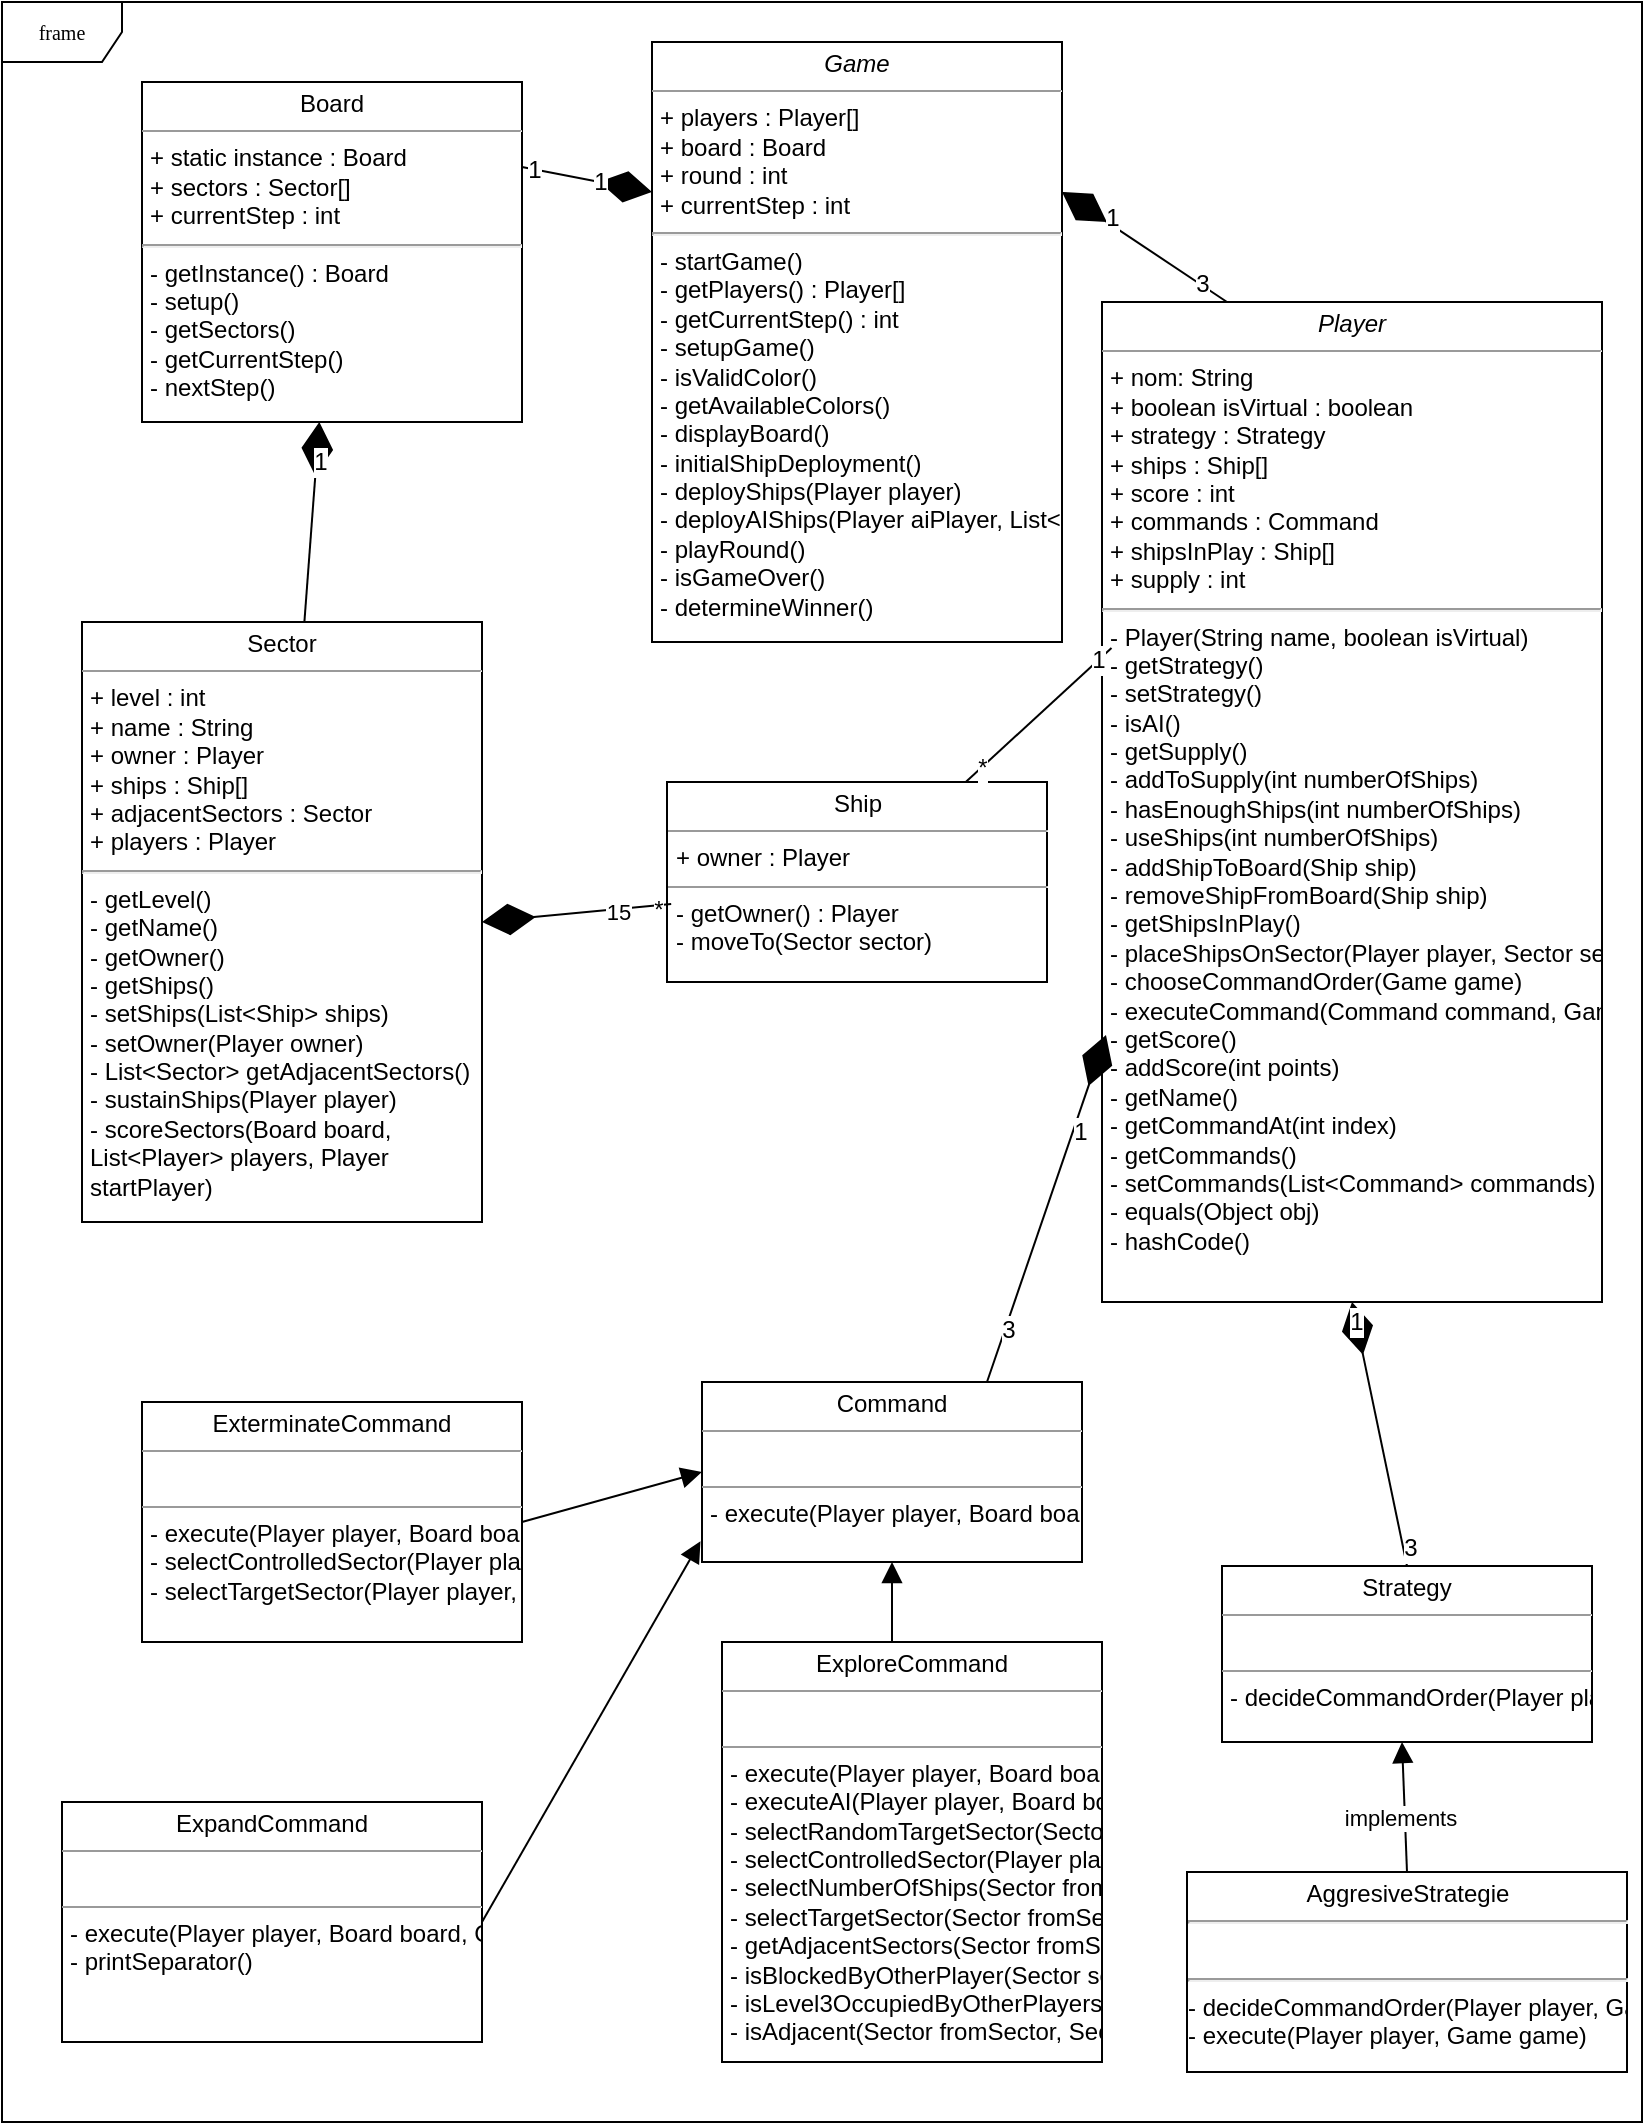 <mxfile version="24.9.0">
  <diagram name="Page-1" id="c4acf3e9-155e-7222-9cf6-157b1a14988f">
    <mxGraphModel dx="1272" dy="969" grid="1" gridSize="10" guides="1" tooltips="1" connect="1" arrows="1" fold="1" page="1" pageScale="1" pageWidth="850" pageHeight="1100" background="none" math="0" shadow="0">
      <root>
        <mxCell id="0" />
        <mxCell id="1" parent="0" />
        <mxCell id="17acba5748e5396b-1" value="frame" style="shape=umlFrame;whiteSpace=wrap;html=1;rounded=0;shadow=0;comic=0;labelBackgroundColor=none;strokeWidth=1;fontFamily=Verdana;fontSize=10;align=center;movable=0;resizable=0;rotatable=0;deletable=0;editable=0;locked=1;connectable=0;" parent="1" vertex="1">
          <mxGeometry x="20" y="20" width="820" height="1060" as="geometry" />
        </mxCell>
        <mxCell id="5d2195bd80daf111-10" value="&lt;p style=&quot;margin:0px;margin-top:4px;text-align:center;&quot;&gt;&lt;span style=&quot;caret-color: rgb(0, 0, 0); text-align: start; text-wrap: wrap; text-size-adjust: auto;&quot; id=&quot;docs-internal-guid-2ee5d506-7fff-8867-afa0-fd2d16b8a3a7&quot;&gt;&lt;span style=&quot;background-color: transparent; font-variant-east-asian: normal; font-variant-position: normal; vertical-align: baseline; white-space-collapse: preserve;&quot;&gt;&lt;font style=&quot;font-size: 12px;&quot;&gt;Ship&lt;/font&gt;&lt;/span&gt;&lt;/span&gt;&lt;br&gt;&lt;/p&gt;&lt;hr size=&quot;1&quot;&gt;&lt;p style=&quot;margin:0px;margin-left:4px;&quot;&gt;&lt;font style=&quot;font-size: 12px;&quot;&gt;+&amp;nbsp;&lt;/font&gt;&lt;span style=&quot;background-color: initial;&quot;&gt;owner : Player&lt;/span&gt;&lt;/p&gt;&lt;hr size=&quot;1&quot;&gt;&lt;p style=&quot;margin:0px;margin-left:4px;&quot;&gt;&lt;font style=&quot;font-size: 12px;&quot;&gt;-&amp;nbsp;&lt;/font&gt;&lt;span style=&quot;background-color: initial; white-space: pre-wrap;&quot;&gt;&lt;font face=&quot;Arial, sans-serif&quot;&gt;getOwner() : Player&lt;/font&gt;&lt;/span&gt;&lt;/p&gt;&lt;p style=&quot;margin:0px;margin-left:4px;&quot;&gt;&lt;span style=&quot;background-color: initial;&quot;&gt;-&amp;nbsp;&lt;/span&gt;&lt;span style=&quot;background-color: initial; white-space: pre-wrap;&quot;&gt;&lt;font face=&quot;Arial, sans-serif&quot;&gt;moveTo(Sector sector)&lt;/font&gt;&lt;/span&gt;&lt;/p&gt;" style="verticalAlign=top;align=left;overflow=fill;fontSize=12;fontFamily=Helvetica;html=1;rounded=0;shadow=0;comic=0;labelBackgroundColor=none;strokeWidth=1" parent="1" vertex="1">
          <mxGeometry x="352.5" y="410" width="190" height="100" as="geometry" />
        </mxCell>
        <mxCell id="5d2195bd80daf111-15" value="&lt;p style=&quot;margin:0px;margin-top:4px;text-align:center;&quot;&gt;&lt;span style=&quot;caret-color: rgb(0, 0, 0); text-align: start; text-wrap: wrap; text-size-adjust: auto;&quot; id=&quot;docs-internal-guid-b3213f9f-7fff-8f5c-c253-338bc10951cc&quot;&gt;&lt;span style=&quot;font-family: Arial, sans-serif; background-color: transparent; font-variant-east-asian: normal; font-variant-position: normal; vertical-align: baseline; white-space-collapse: preserve;&quot;&gt;Board&lt;/span&gt;&lt;/span&gt;&lt;br&gt;&lt;/p&gt;&lt;hr size=&quot;1&quot;&gt;&lt;p style=&quot;margin:0px;margin-left:4px;&quot;&gt;+ static&lt;span style=&quot;background-color: initial;&quot;&gt;&amp;nbsp;instance :&amp;nbsp;&lt;/span&gt;&lt;span style=&quot;background-color: initial;&quot;&gt;Board&lt;/span&gt;&lt;/p&gt;&lt;p style=&quot;margin:0px;margin-left:4px;&quot;&gt;+ sectors :&amp;nbsp;&lt;span style=&quot;background-color: initial;&quot;&gt;Sector[]&lt;/span&gt;&lt;/p&gt;&lt;p style=&quot;margin:0px;margin-left:4px;&quot;&gt;&lt;span style=&quot;background-color: initial;&quot;&gt;+ currentStep : int&lt;/span&gt;&lt;/p&gt;&lt;hr&gt;&lt;p style=&quot;margin:0px;margin-left:4px;&quot;&gt;&lt;span style=&quot;background-color: initial;&quot;&gt;-&amp;nbsp;getInstance() : Board&lt;/span&gt;&lt;/p&gt;&lt;p style=&quot;margin:0px;margin-left:4px;&quot;&gt;-&amp;nbsp;setup()&lt;/p&gt;&lt;p style=&quot;margin:0px;margin-left:4px;&quot;&gt;-&amp;nbsp;getSectors()&lt;/p&gt;&lt;p style=&quot;margin:0px;margin-left:4px;&quot;&gt;-&amp;nbsp;getCurrentStep()&lt;/p&gt;&lt;p style=&quot;margin:0px;margin-left:4px;&quot;&gt;-&amp;nbsp;nextStep()&lt;/p&gt;" style="verticalAlign=top;align=left;overflow=fill;fontSize=12;fontFamily=Helvetica;html=1;rounded=0;shadow=0;comic=0;labelBackgroundColor=none;strokeWidth=1" parent="1" vertex="1">
          <mxGeometry x="90" y="60" width="190" height="170" as="geometry" />
        </mxCell>
        <mxCell id="5d2195bd80daf111-18" value="&lt;p style=&quot;margin:0px;margin-top:4px;text-align:center;&quot;&gt;&lt;i&gt;Game&lt;/i&gt;&lt;br&gt;&lt;/p&gt;&lt;hr size=&quot;1&quot;&gt;&lt;p style=&quot;margin:0px;margin-left:4px;&quot;&gt;+&lt;span style=&quot;background-color: initial;&quot;&gt;&amp;nbsp;players : Player[]&lt;/span&gt;&lt;/p&gt;&lt;p style=&quot;margin:0px;margin-left:4px;&quot;&gt;+ board : Board&lt;/p&gt;&lt;p style=&quot;margin:0px;margin-left:4px;&quot;&gt;+ round : int&lt;/p&gt;&lt;p style=&quot;margin:0px;margin-left:4px;&quot;&gt;&lt;span style=&quot;background-color: initial;&quot;&gt;+ currentStep : int&lt;/span&gt;&lt;/p&gt;&lt;hr&gt;&lt;p style=&quot;margin:0px;margin-left:4px;&quot;&gt;- startGame()&lt;/p&gt;&lt;p style=&quot;margin:0px;margin-left:4px;&quot;&gt;- getPlayers() : Player[]&lt;/p&gt;&lt;p style=&quot;margin:0px;margin-left:4px;&quot;&gt;- getCurrentStep() : int&lt;/p&gt;&lt;p style=&quot;margin:0px;margin-left:4px;&quot;&gt;&lt;/p&gt;&lt;p style=&quot;margin:0px;margin-left:4px;&quot;&gt;- setupGame()&lt;/p&gt;&lt;p style=&quot;margin:0px;margin-left:4px;&quot;&gt;- isValidColor()&lt;br&gt;&lt;/p&gt;&lt;p style=&quot;margin:0px;margin-left:4px;&quot;&gt;- getAvailableColors()&lt;br&gt;&lt;/p&gt;&lt;p style=&quot;margin:0px;margin-left:4px;&quot;&gt;-&amp;nbsp;displayBoard()&lt;/p&gt;&lt;p style=&quot;margin:0px;margin-left:4px;&quot;&gt;- initialShipDeployment()&lt;/p&gt;&lt;p style=&quot;margin:0px;margin-left:4px;&quot;&gt;- deployShips(Player player)&lt;/p&gt;&lt;p style=&quot;margin:0px;margin-left:4px;&quot;&gt;-&amp;nbsp;deployAIShips(Player aiPlayer, List&amp;lt;Sector&amp;gt; availableSectors)&lt;/p&gt;&lt;p style=&quot;margin:0px;margin-left:4px;&quot;&gt;-&amp;nbsp;playRound()&lt;/p&gt;&lt;p style=&quot;margin:0px;margin-left:4px;&quot;&gt;-&amp;nbsp;isGameOver()&lt;/p&gt;&lt;p style=&quot;margin:0px;margin-left:4px;&quot;&gt;-&amp;nbsp;determineWinner()&lt;/p&gt;&lt;p style=&quot;margin:0px;margin-left:4px;&quot;&gt;&lt;br&gt;&lt;/p&gt;" style="verticalAlign=top;align=left;overflow=fill;fontSize=12;fontFamily=Helvetica;html=1;rounded=0;shadow=0;comic=0;labelBackgroundColor=none;strokeWidth=1" parent="1" vertex="1">
          <mxGeometry x="345" y="40" width="205" height="300" as="geometry" />
        </mxCell>
        <mxCell id="5d2195bd80daf111-19" value="&lt;p style=&quot;margin:0px;margin-top:4px;text-align:center;&quot;&gt;&lt;i&gt;Player&lt;/i&gt;&lt;br&gt;&lt;/p&gt;&lt;hr size=&quot;1&quot;&gt;&lt;p style=&quot;margin:0px;margin-left:4px;&quot;&gt;+ nom: String&lt;br&gt;+&lt;span style=&quot;background-color: initial;&quot;&gt;&amp;nbsp;boolean isVirtual :&amp;nbsp;&lt;/span&gt;&lt;span style=&quot;background-color: initial;&quot;&gt;boolean&lt;/span&gt;&lt;/p&gt;&lt;p style=&quot;margin:0px;margin-left:4px;&quot;&gt;+ strategy :&amp;nbsp;&lt;span style=&quot;background-color: initial;&quot;&gt;Strategy&lt;/span&gt;&lt;/p&gt;&lt;p style=&quot;margin:0px;margin-left:4px;&quot;&gt;+ ships :&amp;nbsp;&lt;span style=&quot;background-color: initial;&quot;&gt;Ship[]&lt;/span&gt;&lt;/p&gt;&lt;p style=&quot;margin:0px;margin-left:4px;&quot;&gt;+ score :&lt;span style=&quot;background-color: initial;&quot;&gt;&amp;nbsp;int&lt;/span&gt;&lt;/p&gt;&lt;p style=&quot;margin:0px;margin-left:4px;&quot;&gt;+ commands :&amp;nbsp;&lt;span style=&quot;background-color: initial;&quot;&gt;Command&lt;/span&gt;&lt;/p&gt;&lt;p style=&quot;margin:0px;margin-left:4px;&quot;&gt;+ shipsInPlay :&amp;nbsp;&lt;span style=&quot;background-color: initial;&quot;&gt;Ship[]&lt;/span&gt;&lt;/p&gt;&lt;p style=&quot;margin:0px;margin-left:4px;&quot;&gt;+ supply :&amp;nbsp;&lt;span style=&quot;background-color: initial;&quot;&gt;int&lt;/span&gt;&lt;/p&gt;&lt;div&gt;&lt;hr&gt;&lt;p style=&quot;margin: 0px 0px 0px 4px;&quot;&gt;&lt;span style=&quot;background-color: initial;&quot;&gt;-&amp;nbsp;&lt;/span&gt;&lt;span style=&quot;background-color: initial; white-space: pre-wrap;&quot;&gt;&lt;font face=&quot;Arial, sans-serif&quot;&gt;Player(String name, boolean isVirtual)&lt;/font&gt;&lt;/span&gt;&lt;/p&gt;&lt;/div&gt;&lt;p style=&quot;margin:0px;margin-left:4px;&quot;&gt;&lt;span style=&quot;background-color: initial;&quot;&gt;- getStrategy()&lt;/span&gt;&lt;/p&gt;&lt;p style=&quot;margin:0px;margin-left:4px;&quot;&gt;-&amp;nbsp;&lt;span style=&quot;caret-color: rgb(0, 0, 0); text-wrap: wrap; text-size-adjust: auto;&quot; id=&quot;docs-internal-guid-b605cee1-7fff-6ceb-278c-d278d0f0dbaa&quot;&gt;&lt;span style=&quot;font-family: Arial, sans-serif; background-color: transparent; font-variant-east-asian: normal; font-variant-position: normal; vertical-align: baseline; white-space-collapse: preserve;&quot;&gt;&lt;font style=&quot;font-size: 12px;&quot;&gt;setStrategy&lt;/font&gt;&lt;/span&gt;&lt;/span&gt;()&lt;/p&gt;&lt;p style=&quot;margin:0px;margin-left:4px;&quot;&gt;- &lt;span style=&quot;white-space: pre-wrap;&quot;&gt;isAI&lt;/span&gt;()&lt;br&gt;&lt;/p&gt;&lt;p style=&quot;margin:0px;margin-left:4px;&quot;&gt;-&amp;nbsp;getSupply()&lt;/p&gt;&lt;p style=&quot;margin:0px;margin-left:4px;&quot;&gt;-&amp;nbsp;addToSupply(int numberOfShips)&lt;/p&gt;&lt;p style=&quot;margin:0px;margin-left:4px;&quot;&gt;-&amp;nbsp;hasEnoughShips(int numberOfShips)&lt;/p&gt;&lt;p style=&quot;margin:0px;margin-left:4px;&quot;&gt;-&amp;nbsp;useShips(int numberOfShips)&lt;/p&gt;&lt;p style=&quot;margin:0px;margin-left:4px;&quot;&gt;-&amp;nbsp;addShipToBoard(Ship ship)&lt;/p&gt;&lt;p style=&quot;margin:0px;margin-left:4px;&quot;&gt;-&amp;nbsp;removeShipFromBoard(Ship ship)&lt;/p&gt;&lt;p style=&quot;margin:0px;margin-left:4px;&quot;&gt;-&amp;nbsp;getShipsInPlay()&lt;br&gt;-&amp;nbsp;placeShipsOnSector(Player player, Sector sector, int numberOfShips)&lt;/p&gt;&lt;p style=&quot;margin:0px;margin-left:4px;&quot;&gt;-&amp;nbsp;chooseCommandOrder(Game game)&lt;/p&gt;&lt;p style=&quot;margin:0px;margin-left:4px;&quot;&gt;-&amp;nbsp;executeCommand(Command command, Game game)&lt;/p&gt;&lt;p style=&quot;margin:0px;margin-left:4px;&quot;&gt;-&amp;nbsp;getScore()&lt;/p&gt;&lt;p style=&quot;margin:0px;margin-left:4px;&quot;&gt;-&amp;nbsp;addScore(int points)&lt;/p&gt;&lt;p style=&quot;margin:0px;margin-left:4px;&quot;&gt;-&amp;nbsp;getName()&lt;/p&gt;&lt;p style=&quot;margin:0px;margin-left:4px;&quot;&gt;-&amp;nbsp;getCommandAt(int index)&lt;/p&gt;&lt;p style=&quot;margin:0px;margin-left:4px;&quot;&gt;-&amp;nbsp;getCommands()&lt;/p&gt;&lt;p style=&quot;margin:0px;margin-left:4px;&quot;&gt;-&amp;nbsp;setCommands(List&amp;lt;Command&amp;gt; commands)&lt;/p&gt;&lt;p style=&quot;margin:0px;margin-left:4px;&quot;&gt;-&amp;nbsp;equals(Object obj)&lt;/p&gt;&lt;p style=&quot;margin:0px;margin-left:4px;&quot;&gt;-&amp;nbsp;hashCode()&lt;/p&gt;" style="verticalAlign=top;align=left;overflow=fill;fontSize=12;fontFamily=Helvetica;html=1;rounded=0;shadow=0;comic=0;labelBackgroundColor=none;strokeWidth=1" parent="1" vertex="1">
          <mxGeometry x="570" y="170" width="250" height="500" as="geometry" />
        </mxCell>
        <mxCell id="5d2195bd80daf111-20" value="&lt;p style=&quot;margin:0px;margin-top:4px;text-align:center;&quot;&gt;&lt;span style=&quot;caret-color: rgb(0, 0, 0); text-align: start; text-wrap: wrap; text-size-adjust: auto;&quot; id=&quot;docs-internal-guid-e3b61ee9-7fff-e5d5-41c7-d22d9880ad86&quot;&gt;&lt;span style=&quot;font-family: Arial, sans-serif; background-color: transparent; font-variant-east-asian: normal; font-variant-position: normal; vertical-align: baseline; white-space-collapse: preserve;&quot;&gt;&lt;font style=&quot;font-size: 12px;&quot;&gt;Sector&lt;/font&gt;&lt;/span&gt;&lt;/span&gt;&lt;br&gt;&lt;/p&gt;&lt;hr size=&quot;1&quot;&gt;&lt;p style=&quot;margin:0px;margin-left:4px;&quot;&gt;+&amp;nbsp;&lt;span style=&quot;background-color: initial;&quot;&gt;level : int&lt;/span&gt;&lt;/p&gt;&lt;p style=&quot;margin:0px;margin-left:4px;&quot;&gt;+ name :&amp;nbsp;&lt;span style=&quot;background-color: initial;&quot;&gt;String&lt;/span&gt;&lt;/p&gt;&lt;p style=&quot;margin:0px;margin-left:4px;&quot;&gt;+ owner :&lt;span style=&quot;background-color: initial;&quot;&gt;&amp;nbsp;Player&lt;/span&gt;&lt;/p&gt;&lt;p style=&quot;margin:0px;margin-left:4px;&quot;&gt;+ ships :&amp;nbsp;&lt;span style=&quot;background-color: initial;&quot;&gt;Ship[]&lt;/span&gt;&lt;/p&gt;&lt;p style=&quot;margin:0px;margin-left:4px;&quot;&gt;+ adjacentSectors :&amp;nbsp;&lt;span style=&quot;background-color: initial;&quot;&gt;Sector&amp;nbsp;&lt;/span&gt;&lt;/p&gt;&lt;p style=&quot;margin:0px;margin-left:4px;&quot;&gt;&lt;span style=&quot;background-color: initial;&quot;&gt;+ players :&amp;nbsp;&lt;/span&gt;&lt;span style=&quot;background-color: initial;&quot;&gt;Player&lt;/span&gt;&lt;/p&gt;&lt;hr&gt;&lt;p style=&quot;margin:0px;margin-left:4px;&quot;&gt;- g&lt;span style=&quot;background-color: initial; white-space: pre-wrap;&quot;&gt;etLevel()&lt;/span&gt;&lt;/p&gt;&lt;p style=&quot;margin:0px;margin-left:4px;&quot;&gt;&lt;span style=&quot;background-color: initial; white-space: pre-wrap;&quot;&gt;- &lt;/span&gt;&lt;span style=&quot;background-color: initial; white-space: pre-wrap;&quot;&gt;getName()&lt;/span&gt;&lt;/p&gt;&lt;p style=&quot;margin:0px;margin-left:4px;&quot;&gt;&lt;span style=&quot;background-color: initial; white-space: pre-wrap;&quot;&gt;- &lt;/span&gt;&lt;span style=&quot;background-color: initial; white-space: pre-wrap;&quot;&gt;getOwner()&lt;/span&gt;&lt;/p&gt;&lt;p style=&quot;margin:0px;margin-left:4px;&quot;&gt;&lt;span style=&quot;background-color: initial; white-space: pre-wrap;&quot;&gt;- &lt;/span&gt;&lt;span style=&quot;background-color: initial; white-space: pre-wrap;&quot;&gt;getShips()&lt;/span&gt;&lt;/p&gt;&lt;p style=&quot;margin:0px;margin-left:4px;&quot;&gt;&lt;span style=&quot;background-color: initial; white-space: pre-wrap;&quot;&gt;- &lt;/span&gt;&lt;span style=&quot;background-color: initial; white-space: pre-wrap;&quot;&gt;setShips(List&amp;lt;Ship&amp;gt; ships)&lt;/span&gt;&lt;/p&gt;&lt;p style=&quot;margin:0px;margin-left:4px;&quot;&gt;&lt;span style=&quot;background-color: initial; white-space: pre-wrap;&quot;&gt;- &lt;/span&gt;&lt;span style=&quot;background-color: initial; white-space: pre-wrap;&quot;&gt;setOwner(Player owner)&lt;/span&gt;&lt;/p&gt;&lt;p style=&quot;margin:0px;margin-left:4px;&quot;&gt;&lt;span style=&quot;background-color: initial; white-space: pre-wrap;&quot;&gt;- &lt;/span&gt;&lt;span style=&quot;background-color: initial; white-space: pre-wrap;&quot;&gt;List&amp;lt;Sector&amp;gt; getAdjacentSectors()&lt;/span&gt;&lt;/p&gt;&lt;p style=&quot;margin:0px;margin-left:4px;&quot;&gt;&lt;span style=&quot;background-color: initial; white-space: pre-wrap;&quot;&gt;- &lt;/span&gt;&lt;span style=&quot;background-color: initial; white-space: pre-wrap;&quot;&gt;sustainShips(Player player)&lt;/span&gt;&lt;/p&gt;&lt;p style=&quot;margin:0px;margin-left:4px;&quot;&gt;&lt;span style=&quot;background-color: initial; white-space: pre-wrap;&quot;&gt;- &lt;/span&gt;&lt;span style=&quot;background-color: initial; white-space: pre-wrap;&quot;&gt;scoreSectors(Board board, List&amp;lt;Player&amp;gt; players, Player startPlayer)&lt;/span&gt;&lt;/p&gt;" style="verticalAlign=top;align=left;overflow=fill;fontSize=12;fontFamily=Helvetica;html=1;rounded=0;shadow=0;comic=0;labelBackgroundColor=none;strokeWidth=1" parent="1" vertex="1">
          <mxGeometry x="60" y="330" width="200" height="300" as="geometry" />
        </mxCell>
        <mxCell id="wXyzKrgqj8ku10f2KxxI-9" value="&lt;p style=&quot;margin:0px;margin-top:4px;text-align:center;&quot;&gt;Command&lt;/p&gt;&lt;hr size=&quot;1&quot;&gt;&lt;br&gt;&lt;hr size=&quot;1&quot;&gt;&lt;p style=&quot;margin:0px;margin-left:4px;&quot;&gt;-&amp;nbsp;&lt;span style=&quot;background-color: initial;&quot;&gt;execute(Player player, Board board, Game game)&lt;/span&gt;&lt;/p&gt;" style="verticalAlign=top;align=left;overflow=fill;fontSize=12;fontFamily=Helvetica;html=1;rounded=0;shadow=0;comic=0;labelBackgroundColor=none;strokeWidth=1" parent="1" vertex="1">
          <mxGeometry x="370" y="710" width="190" height="90" as="geometry" />
        </mxCell>
        <mxCell id="8kNCy1gKkA9IfmY6Po_c-1" value="&lt;p style=&quot;margin:0px;margin-top:4px;text-align:center;&quot;&gt;ExpandCommand&lt;br&gt;&lt;/p&gt;&lt;hr size=&quot;1&quot;&gt;&lt;br&gt;&lt;hr size=&quot;1&quot;&gt;&lt;p style=&quot;margin:0px;margin-left:4px;&quot;&gt;-&amp;nbsp;&lt;span style=&quot;background-color: initial;&quot;&gt;execute(Player player, Board board, Game game)&lt;/span&gt;&lt;/p&gt;&lt;p style=&quot;margin:0px;margin-left:4px;&quot;&gt;&lt;font face=&quot;Helvetica&quot;&gt;-&amp;nbsp;&lt;/font&gt;&lt;span style=&quot;background-color: initial;&quot;&gt;printSeparator()&lt;/span&gt;&lt;/p&gt;" style="verticalAlign=top;align=left;overflow=fill;fontSize=12;fontFamily=Helvetica;html=1;rounded=0;shadow=0;comic=0;labelBackgroundColor=none;strokeWidth=1" parent="1" vertex="1">
          <mxGeometry x="50" y="920" width="210" height="120" as="geometry" />
        </mxCell>
        <mxCell id="8kNCy1gKkA9IfmY6Po_c-2" value="&lt;p style=&quot;margin:0px;margin-top:4px;text-align:center;&quot;&gt;ExploreCommand&lt;br&gt;&lt;/p&gt;&lt;hr size=&quot;1&quot;&gt;&lt;br&gt;&lt;hr size=&quot;1&quot;&gt;&lt;p style=&quot;margin:0px;margin-left:4px;&quot;&gt;&lt;span style=&quot;background-color: initial;&quot;&gt;-&amp;nbsp;&lt;/span&gt;&lt;span style=&quot;background-color: initial;&quot;&gt;execute(Player player, Board board, Game game)&lt;/span&gt;&lt;/p&gt;&lt;p style=&quot;margin:0px;margin-left:4px;&quot;&gt;&lt;span style=&quot;background-color: initial;&quot;&gt;-&amp;nbsp;&lt;/span&gt;&lt;span style=&quot;background-color: initial;&quot;&gt;executeAI(Player player, Board board)&lt;/span&gt;&lt;/p&gt;&lt;p style=&quot;margin:0px;margin-left:4px;&quot;&gt;&lt;font face=&quot;Helvetica&quot;&gt;-&amp;nbsp;&lt;/font&gt;&lt;span style=&quot;background-color: initial;&quot;&gt;selectRandomTargetSector(Sector fromSector, Player player, Board board, Random random)&lt;/span&gt;&lt;font face=&quot;Helvetica&quot;&gt;&lt;br&gt;&lt;/font&gt;&lt;/p&gt;&lt;p style=&quot;margin:0px;margin-left:4px;&quot;&gt;&lt;span style=&quot;background-color: initial;&quot;&gt;-&amp;nbsp;&lt;/span&gt;&lt;span style=&quot;background-color: initial;&quot;&gt;selectControlledSector(Player player, Board board, Scanner scanner)&lt;/span&gt;&lt;/p&gt;&lt;p style=&quot;margin:0px;margin-left:4px;&quot;&gt;&lt;span style=&quot;background-color: initial;&quot;&gt;-&amp;nbsp;&lt;/span&gt;&lt;span style=&quot;background-color: initial;&quot;&gt;selectNumberOfShips(Sector fromSector, Scanner scanner)&lt;/span&gt;&lt;/p&gt;&lt;p style=&quot;margin:0px;margin-left:4px;&quot;&gt;&lt;span style=&quot;background-color: initial;&quot;&gt;-&amp;nbsp;&lt;/span&gt;&lt;span style=&quot;background-color: initial;&quot;&gt;selectTargetSector(Sector fromSector, Player player, Board board, Scanner scanner)&lt;/span&gt;&lt;/p&gt;&lt;p style=&quot;margin:0px;margin-left:4px;&quot;&gt;&lt;span style=&quot;background-color: initial;&quot;&gt;-&amp;nbsp;&lt;/span&gt;&lt;span style=&quot;background-color: initial;&quot;&gt;getAdjacentSectors(Sector fromSector, Board board, Player player)&lt;/span&gt;&lt;/p&gt;&lt;p style=&quot;margin:0px;margin-left:4px;&quot;&gt;&lt;span style=&quot;background-color: initial;&quot;&gt;-&amp;nbsp;&lt;/span&gt;&lt;span style=&quot;background-color: initial;&quot;&gt;isBlockedByOtherPlayer(Sector sector)&lt;/span&gt;&lt;/p&gt;&lt;p style=&quot;margin:0px;margin-left:4px;&quot;&gt;&lt;span style=&quot;background-color: initial;&quot;&gt;-&amp;nbsp;&lt;/span&gt;&lt;span style=&quot;background-color: initial;&quot;&gt;isLevel3OccupiedByOtherPlayers(Board board, Player currentPlayer)&lt;/span&gt;&lt;/p&gt;&lt;p style=&quot;margin:0px;margin-left:4px;&quot;&gt;&lt;span style=&quot;background-color: initial;&quot;&gt;-&amp;nbsp;&lt;/span&gt;&lt;span style=&quot;background-color: initial;&quot;&gt;isAdjacent(Sector fromSector, Sector toSector)&lt;/span&gt;&lt;/p&gt;" style="verticalAlign=top;align=left;overflow=fill;fontSize=12;fontFamily=Helvetica;html=1;rounded=0;shadow=0;comic=0;labelBackgroundColor=none;strokeWidth=1" parent="1" vertex="1">
          <mxGeometry x="380" y="840" width="190" height="210" as="geometry" />
        </mxCell>
        <mxCell id="8kNCy1gKkA9IfmY6Po_c-3" value="&lt;p style=&quot;margin:0px;margin-top:4px;text-align:center;&quot;&gt;ExterminateCommand&lt;br&gt;&lt;/p&gt;&lt;hr size=&quot;1&quot;&gt;&lt;br&gt;&lt;hr size=&quot;1&quot;&gt;&lt;p style=&quot;margin:0px;margin-left:4px;&quot;&gt;-&amp;nbsp;&lt;span style=&quot;background-color: initial;&quot;&gt;execute(Player player, Board board, Game game)&lt;/span&gt;&lt;/p&gt;&lt;p style=&quot;margin:0px;margin-left:4px;&quot;&gt;&lt;font face=&quot;Helvetica&quot;&gt;-&amp;nbsp;&lt;/font&gt;&lt;span style=&quot;background-color: initial;&quot;&gt;selectControlledSector(Player player, Board board)&lt;/span&gt;&lt;/p&gt;&lt;p style=&quot;margin:0px;margin-left:4px;&quot;&gt;&lt;font face=&quot;Helvetica&quot;&gt;-&amp;nbsp;&lt;/font&gt;&lt;span style=&quot;background-color: initial;&quot;&gt;selectTargetSector(Player player, Board board, Sector fromSector)&lt;/span&gt;&lt;font face=&quot;Helvetica&quot;&gt;&lt;br&gt;&lt;/font&gt;&lt;/p&gt;" style="verticalAlign=top;align=left;overflow=fill;fontSize=12;fontFamily=Helvetica;html=1;rounded=0;shadow=0;comic=0;labelBackgroundColor=none;strokeWidth=1" parent="1" vertex="1">
          <mxGeometry x="90" y="720" width="190" height="120" as="geometry" />
        </mxCell>
        <mxCell id="8kNCy1gKkA9IfmY6Po_c-5" value="&lt;p style=&quot;margin:0px;margin-top:4px;text-align:center;&quot;&gt;Strategy&lt;br&gt;&lt;/p&gt;&lt;hr size=&quot;1&quot;&gt;&lt;p style=&quot;margin:0px;margin-left:4px;&quot;&gt;&lt;font style=&quot;font-size: 12px;&quot;&gt;&lt;br&gt;&lt;/font&gt;&lt;/p&gt;&lt;hr size=&quot;1&quot;&gt;&lt;p style=&quot;margin:0px;margin-left:4px;&quot;&gt;&lt;font style=&quot;font-size: 12px;&quot;&gt;-&amp;nbsp;&lt;/font&gt;&lt;span style=&quot;background-color: initial;&quot;&gt;decideCommandOrder(Player player, Game game)&lt;/span&gt;&lt;/p&gt;" style="verticalAlign=top;align=left;overflow=fill;fontSize=12;fontFamily=Helvetica;html=1;rounded=0;shadow=0;comic=0;labelBackgroundColor=none;strokeWidth=1" parent="1" vertex="1">
          <mxGeometry x="630" y="802" width="185" height="88" as="geometry" />
        </mxCell>
        <mxCell id="8kNCy1gKkA9IfmY6Po_c-7" value="&lt;p style=&quot;margin:0px;margin-top:4px;text-align:center;&quot;&gt;AggresiveStrategie&lt;/p&gt;&lt;hr&gt;&lt;br&gt;&lt;hr&gt;-&amp;nbsp;decideCommandOrder(Player player, Game game)&lt;div&gt;-&amp;nbsp;execute(Player player, Game game)&lt;/div&gt;&lt;div&gt;&lt;br&gt;&lt;hr&gt;&lt;p style=&quot;margin:0px;margin-left:4px;&quot;&gt;&lt;font style=&quot;font-size: 12px;&quot;&gt;&lt;/font&gt;&lt;/p&gt;&lt;/div&gt;" style="verticalAlign=top;align=left;overflow=fill;fontSize=12;fontFamily=Helvetica;html=1;rounded=0;shadow=0;comic=0;labelBackgroundColor=none;strokeWidth=1" parent="1" vertex="1">
          <mxGeometry x="612.5" y="955" width="220" height="100" as="geometry" />
        </mxCell>
        <mxCell id="8kNCy1gKkA9IfmY6Po_c-11" value="" style="endArrow=diamondThin;endFill=1;endSize=24;html=1;rounded=0;fontSize=12;curved=1;entryX=0.5;entryY=1;entryDx=0;entryDy=0;exitX=0.5;exitY=0;exitDx=0;exitDy=0;" parent="1" source="8kNCy1gKkA9IfmY6Po_c-5" target="5d2195bd80daf111-19" edge="1">
          <mxGeometry width="160" relative="1" as="geometry">
            <mxPoint x="260" y="680" as="sourcePoint" />
            <mxPoint x="420" y="680" as="targetPoint" />
          </mxGeometry>
        </mxCell>
        <mxCell id="8kNCy1gKkA9IfmY6Po_c-12" value="1" style="edgeLabel;html=1;align=center;verticalAlign=middle;resizable=0;points=[];fontSize=12;" parent="8kNCy1gKkA9IfmY6Po_c-11" vertex="1" connectable="0">
          <mxGeometry x="0.848" relative="1" as="geometry">
            <mxPoint as="offset" />
          </mxGeometry>
        </mxCell>
        <mxCell id="8kNCy1gKkA9IfmY6Po_c-13" value="3" style="edgeLabel;html=1;align=center;verticalAlign=middle;resizable=0;points=[];fontSize=12;" parent="8kNCy1gKkA9IfmY6Po_c-11" vertex="1" connectable="0">
          <mxGeometry x="-0.875" y="-3" relative="1" as="geometry">
            <mxPoint as="offset" />
          </mxGeometry>
        </mxCell>
        <mxCell id="8kNCy1gKkA9IfmY6Po_c-14" value="" style="endArrow=diamondThin;endFill=1;endSize=24;html=1;rounded=0;fontSize=12;curved=1;entryX=1;entryY=0.25;entryDx=0;entryDy=0;exitX=0.25;exitY=0;exitDx=0;exitDy=0;" parent="1" source="5d2195bd80daf111-19" target="5d2195bd80daf111-18" edge="1">
          <mxGeometry width="160" relative="1" as="geometry">
            <mxPoint x="590" y="180" as="sourcePoint" />
            <mxPoint x="750" y="180" as="targetPoint" />
          </mxGeometry>
        </mxCell>
        <mxCell id="8kNCy1gKkA9IfmY6Po_c-15" value="1" style="edgeLabel;html=1;align=center;verticalAlign=middle;resizable=0;points=[];fontSize=12;" parent="8kNCy1gKkA9IfmY6Po_c-14" vertex="1" connectable="0">
          <mxGeometry x="0.453" y="-3" relative="1" as="geometry">
            <mxPoint as="offset" />
          </mxGeometry>
        </mxCell>
        <mxCell id="8kNCy1gKkA9IfmY6Po_c-17" value="3" style="edgeLabel;html=1;align=center;verticalAlign=middle;resizable=0;points=[];fontSize=12;" parent="8kNCy1gKkA9IfmY6Po_c-14" vertex="1" connectable="0">
          <mxGeometry x="-0.69" y="-1" relative="1" as="geometry">
            <mxPoint as="offset" />
          </mxGeometry>
        </mxCell>
        <mxCell id="8kNCy1gKkA9IfmY6Po_c-19" value="" style="endArrow=diamondThin;endFill=1;endSize=24;html=1;rounded=0;fontSize=12;curved=1;entryX=0;entryY=0.25;entryDx=0;entryDy=0;exitX=1;exitY=0.25;exitDx=0;exitDy=0;" parent="1" source="5d2195bd80daf111-15" target="5d2195bd80daf111-18" edge="1">
          <mxGeometry width="160" relative="1" as="geometry">
            <mxPoint x="300" y="410" as="sourcePoint" />
            <mxPoint x="460" y="410" as="targetPoint" />
          </mxGeometry>
        </mxCell>
        <mxCell id="8kNCy1gKkA9IfmY6Po_c-47" value="1" style="edgeLabel;html=1;align=center;verticalAlign=middle;resizable=0;points=[];fontSize=12;" parent="8kNCy1gKkA9IfmY6Po_c-19" vertex="1" connectable="0">
          <mxGeometry x="0.173" relative="1" as="geometry">
            <mxPoint as="offset" />
          </mxGeometry>
        </mxCell>
        <mxCell id="8kNCy1gKkA9IfmY6Po_c-48" value="1" style="edgeLabel;html=1;align=center;verticalAlign=middle;resizable=0;points=[];fontSize=12;" parent="8kNCy1gKkA9IfmY6Po_c-19" vertex="1" connectable="0">
          <mxGeometry x="-0.812" relative="1" as="geometry">
            <mxPoint as="offset" />
          </mxGeometry>
        </mxCell>
        <mxCell id="8kNCy1gKkA9IfmY6Po_c-23" value="" style="endArrow=diamondThin;endFill=1;endSize=24;html=1;rounded=0;fontSize=12;curved=1;" parent="1" source="5d2195bd80daf111-20" target="5d2195bd80daf111-15" edge="1">
          <mxGeometry width="160" relative="1" as="geometry">
            <mxPoint x="160" y="350" as="sourcePoint" />
            <mxPoint x="320" y="390" as="targetPoint" />
          </mxGeometry>
        </mxCell>
        <mxCell id="8kNCy1gKkA9IfmY6Po_c-25" value="1" style="edgeLabel;html=1;align=center;verticalAlign=middle;resizable=0;points=[];fontSize=12;" parent="8kNCy1gKkA9IfmY6Po_c-23" vertex="1" connectable="0">
          <mxGeometry x="0.603" y="-2" relative="1" as="geometry">
            <mxPoint as="offset" />
          </mxGeometry>
        </mxCell>
        <mxCell id="8kNCy1gKkA9IfmY6Po_c-33" value="" style="endArrow=none;html=1;rounded=0;fontSize=12;startSize=8;endSize=8;curved=1;entryX=0.019;entryY=0.346;entryDx=0;entryDy=0;entryPerimeter=0;" parent="1" source="5d2195bd80daf111-10" target="5d2195bd80daf111-19" edge="1">
          <mxGeometry relative="1" as="geometry">
            <mxPoint x="450" y="280" as="sourcePoint" />
            <mxPoint x="610" y="280" as="targetPoint" />
          </mxGeometry>
        </mxCell>
        <mxCell id="8kNCy1gKkA9IfmY6Po_c-34" value="1" style="edgeLabel;html=1;align=center;verticalAlign=middle;resizable=0;points=[];fontSize=12;" parent="8kNCy1gKkA9IfmY6Po_c-33" vertex="1" connectable="0">
          <mxGeometry x="0.822" relative="1" as="geometry">
            <mxPoint as="offset" />
          </mxGeometry>
        </mxCell>
        <mxCell id="8kNCy1gKkA9IfmY6Po_c-35" value="*" style="edgeLabel;html=1;align=center;verticalAlign=middle;resizable=0;points=[];fontSize=12;" parent="8kNCy1gKkA9IfmY6Po_c-33" vertex="1" connectable="0">
          <mxGeometry x="-0.791" relative="1" as="geometry">
            <mxPoint as="offset" />
          </mxGeometry>
        </mxCell>
        <mxCell id="8kNCy1gKkA9IfmY6Po_c-43" value="" style="html=1;verticalAlign=bottom;endArrow=block;curved=0;rounded=0;fontSize=12;startSize=8;endSize=8;" parent="1" target="wXyzKrgqj8ku10f2KxxI-9" edge="1">
          <mxGeometry x="-0.247" y="12" width="80" relative="1" as="geometry">
            <mxPoint x="465" y="840" as="sourcePoint" />
            <mxPoint x="610" y="780" as="targetPoint" />
            <mxPoint as="offset" />
          </mxGeometry>
        </mxCell>
        <mxCell id="8kNCy1gKkA9IfmY6Po_c-45" value="" style="html=1;verticalAlign=bottom;endArrow=block;curved=0;rounded=0;fontSize=12;startSize=8;endSize=8;exitX=1;exitY=0.5;exitDx=0;exitDy=0;entryX=0;entryY=0.5;entryDx=0;entryDy=0;" parent="1" source="8kNCy1gKkA9IfmY6Po_c-3" target="wXyzKrgqj8ku10f2KxxI-9" edge="1">
          <mxGeometry x="-0.247" y="12" width="80" relative="1" as="geometry">
            <mxPoint x="515" y="850" as="sourcePoint" />
            <mxPoint x="370" y="960" as="targetPoint" />
            <mxPoint as="offset" />
          </mxGeometry>
        </mxCell>
        <mxCell id="8kNCy1gKkA9IfmY6Po_c-46" value="" style="html=1;verticalAlign=bottom;endArrow=block;curved=0;rounded=0;fontSize=12;startSize=8;endSize=8;exitX=1;exitY=0.5;exitDx=0;exitDy=0;entryX=-0.004;entryY=0.885;entryDx=0;entryDy=0;entryPerimeter=0;" parent="1" source="8kNCy1gKkA9IfmY6Po_c-1" target="wXyzKrgqj8ku10f2KxxI-9" edge="1">
          <mxGeometry x="-0.247" y="12" width="80" relative="1" as="geometry">
            <mxPoint x="-130" y="952.5" as="sourcePoint" />
            <mxPoint x="330" y="990" as="targetPoint" />
            <mxPoint as="offset" />
          </mxGeometry>
        </mxCell>
        <mxCell id="AnsF_2wCAJG_JrAfIwlp-3" value="" style="html=1;verticalAlign=bottom;endArrow=block;curved=0;rounded=0;fontSize=12;startSize=8;endSize=8;exitX=0.5;exitY=0;exitDx=0;exitDy=0;" edge="1" parent="1" source="8kNCy1gKkA9IfmY6Po_c-7">
          <mxGeometry x="-0.247" y="12" width="80" relative="1" as="geometry">
            <mxPoint x="600" y="1010" as="sourcePoint" />
            <mxPoint x="720" y="890" as="targetPoint" />
            <mxPoint as="offset" />
          </mxGeometry>
        </mxCell>
        <mxCell id="AnsF_2wCAJG_JrAfIwlp-4" value="implements" style="edgeLabel;html=1;align=center;verticalAlign=middle;resizable=0;points=[];" vertex="1" connectable="0" parent="AnsF_2wCAJG_JrAfIwlp-3">
          <mxGeometry x="-0.155" y="3" relative="1" as="geometry">
            <mxPoint as="offset" />
          </mxGeometry>
        </mxCell>
        <mxCell id="AnsF_2wCAJG_JrAfIwlp-6" value="" style="endArrow=diamondThin;endFill=1;endSize=24;html=1;rounded=0;fontSize=12;curved=1;entryX=0.008;entryY=0.733;entryDx=0;entryDy=0;exitX=0.75;exitY=0;exitDx=0;exitDy=0;entryPerimeter=0;" edge="1" parent="1" source="wXyzKrgqj8ku10f2KxxI-9" target="5d2195bd80daf111-19">
          <mxGeometry width="160" relative="1" as="geometry">
            <mxPoint x="443" y="585" as="sourcePoint" />
            <mxPoint x="360" y="530" as="targetPoint" />
          </mxGeometry>
        </mxCell>
        <mxCell id="AnsF_2wCAJG_JrAfIwlp-7" value="1" style="edgeLabel;html=1;align=center;verticalAlign=middle;resizable=0;points=[];fontSize=12;" vertex="1" connectable="0" parent="AnsF_2wCAJG_JrAfIwlp-6">
          <mxGeometry x="0.453" y="-3" relative="1" as="geometry">
            <mxPoint as="offset" />
          </mxGeometry>
        </mxCell>
        <mxCell id="AnsF_2wCAJG_JrAfIwlp-8" value="3" style="edgeLabel;html=1;align=center;verticalAlign=middle;resizable=0;points=[];fontSize=12;" vertex="1" connectable="0" parent="AnsF_2wCAJG_JrAfIwlp-6">
          <mxGeometry x="-0.69" y="-1" relative="1" as="geometry">
            <mxPoint as="offset" />
          </mxGeometry>
        </mxCell>
        <mxCell id="AnsF_2wCAJG_JrAfIwlp-9" value="" style="endArrow=diamondThin;endFill=1;endSize=24;html=1;rounded=0;fontSize=12;curved=1;exitX=0.011;exitY=0.61;exitDx=0;exitDy=0;exitPerimeter=0;entryX=1;entryY=0.5;entryDx=0;entryDy=0;" edge="1" parent="1" source="5d2195bd80daf111-10" target="5d2195bd80daf111-20">
          <mxGeometry width="160" relative="1" as="geometry">
            <mxPoint x="320" y="599" as="sourcePoint" />
            <mxPoint x="332" y="501" as="targetPoint" />
          </mxGeometry>
        </mxCell>
        <mxCell id="AnsF_2wCAJG_JrAfIwlp-10" value="*" style="edgeLabel;html=1;align=center;verticalAlign=middle;resizable=0;points=[];fontSize=12;" vertex="1" connectable="0" parent="AnsF_2wCAJG_JrAfIwlp-9">
          <mxGeometry x="-0.84" y="2" relative="1" as="geometry">
            <mxPoint as="offset" />
          </mxGeometry>
        </mxCell>
        <mxCell id="AnsF_2wCAJG_JrAfIwlp-12" value="15" style="edgeLabel;html=1;align=center;verticalAlign=middle;resizable=0;points=[];" vertex="1" connectable="0" parent="AnsF_2wCAJG_JrAfIwlp-9">
          <mxGeometry x="-0.422" y="1" relative="1" as="geometry">
            <mxPoint as="offset" />
          </mxGeometry>
        </mxCell>
      </root>
    </mxGraphModel>
  </diagram>
</mxfile>
